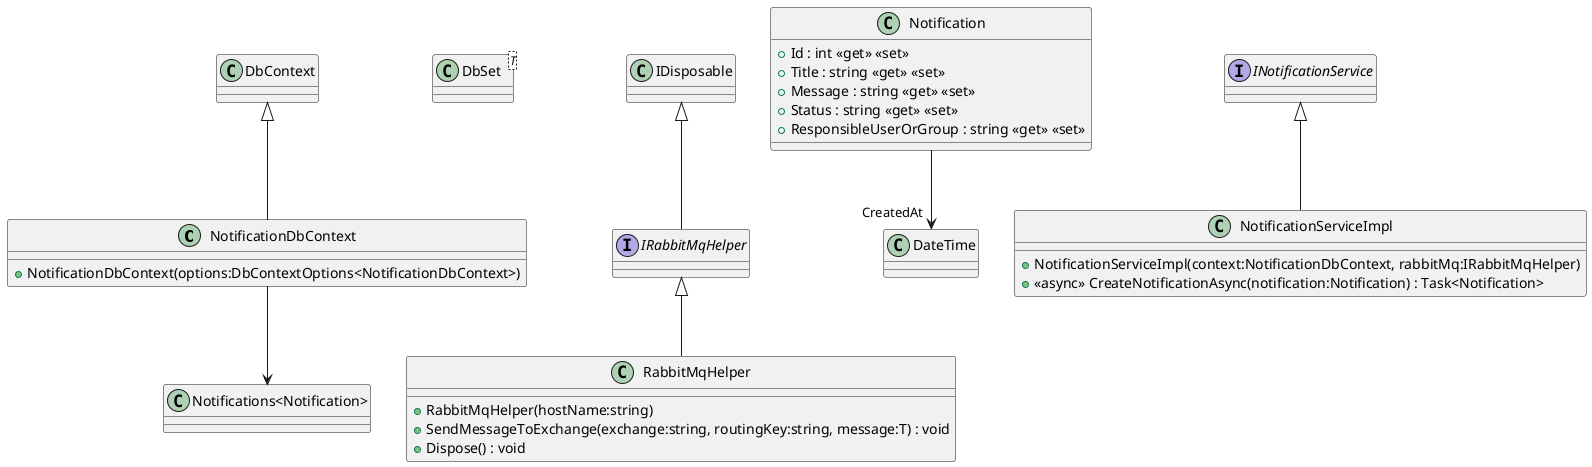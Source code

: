 @startuml
class NotificationDbContext {
    + NotificationDbContext(options:DbContextOptions<NotificationDbContext>)
}
class "DbSet"<T> {
}
DbContext <|-- NotificationDbContext
NotificationDbContext --> "Notifications<Notification>"
interface IRabbitMqHelper {
}
IDisposable <|-- IRabbitMqHelper
class RabbitMqHelper {
    + RabbitMqHelper(hostName:string)
    + SendMessageToExchange(exchange:string, routingKey:string, message:T) : void
    + Dispose() : void
}
IRabbitMqHelper <|-- RabbitMqHelper
class Notification {
    + Id : int <<get>> <<set>>
    + Title : string <<get>> <<set>>
    + Message : string <<get>> <<set>>
    + Status : string <<get>> <<set>>
    + ResponsibleUserOrGroup : string <<get>> <<set>>
}
Notification --> "CreatedAt" DateTime
interface INotificationService {
}
class NotificationServiceImpl {
    + NotificationServiceImpl(context:NotificationDbContext, rabbitMq:IRabbitMqHelper)
    + <<async>> CreateNotificationAsync(notification:Notification) : Task<Notification>
}
INotificationService <|-- NotificationServiceImpl
@enduml
